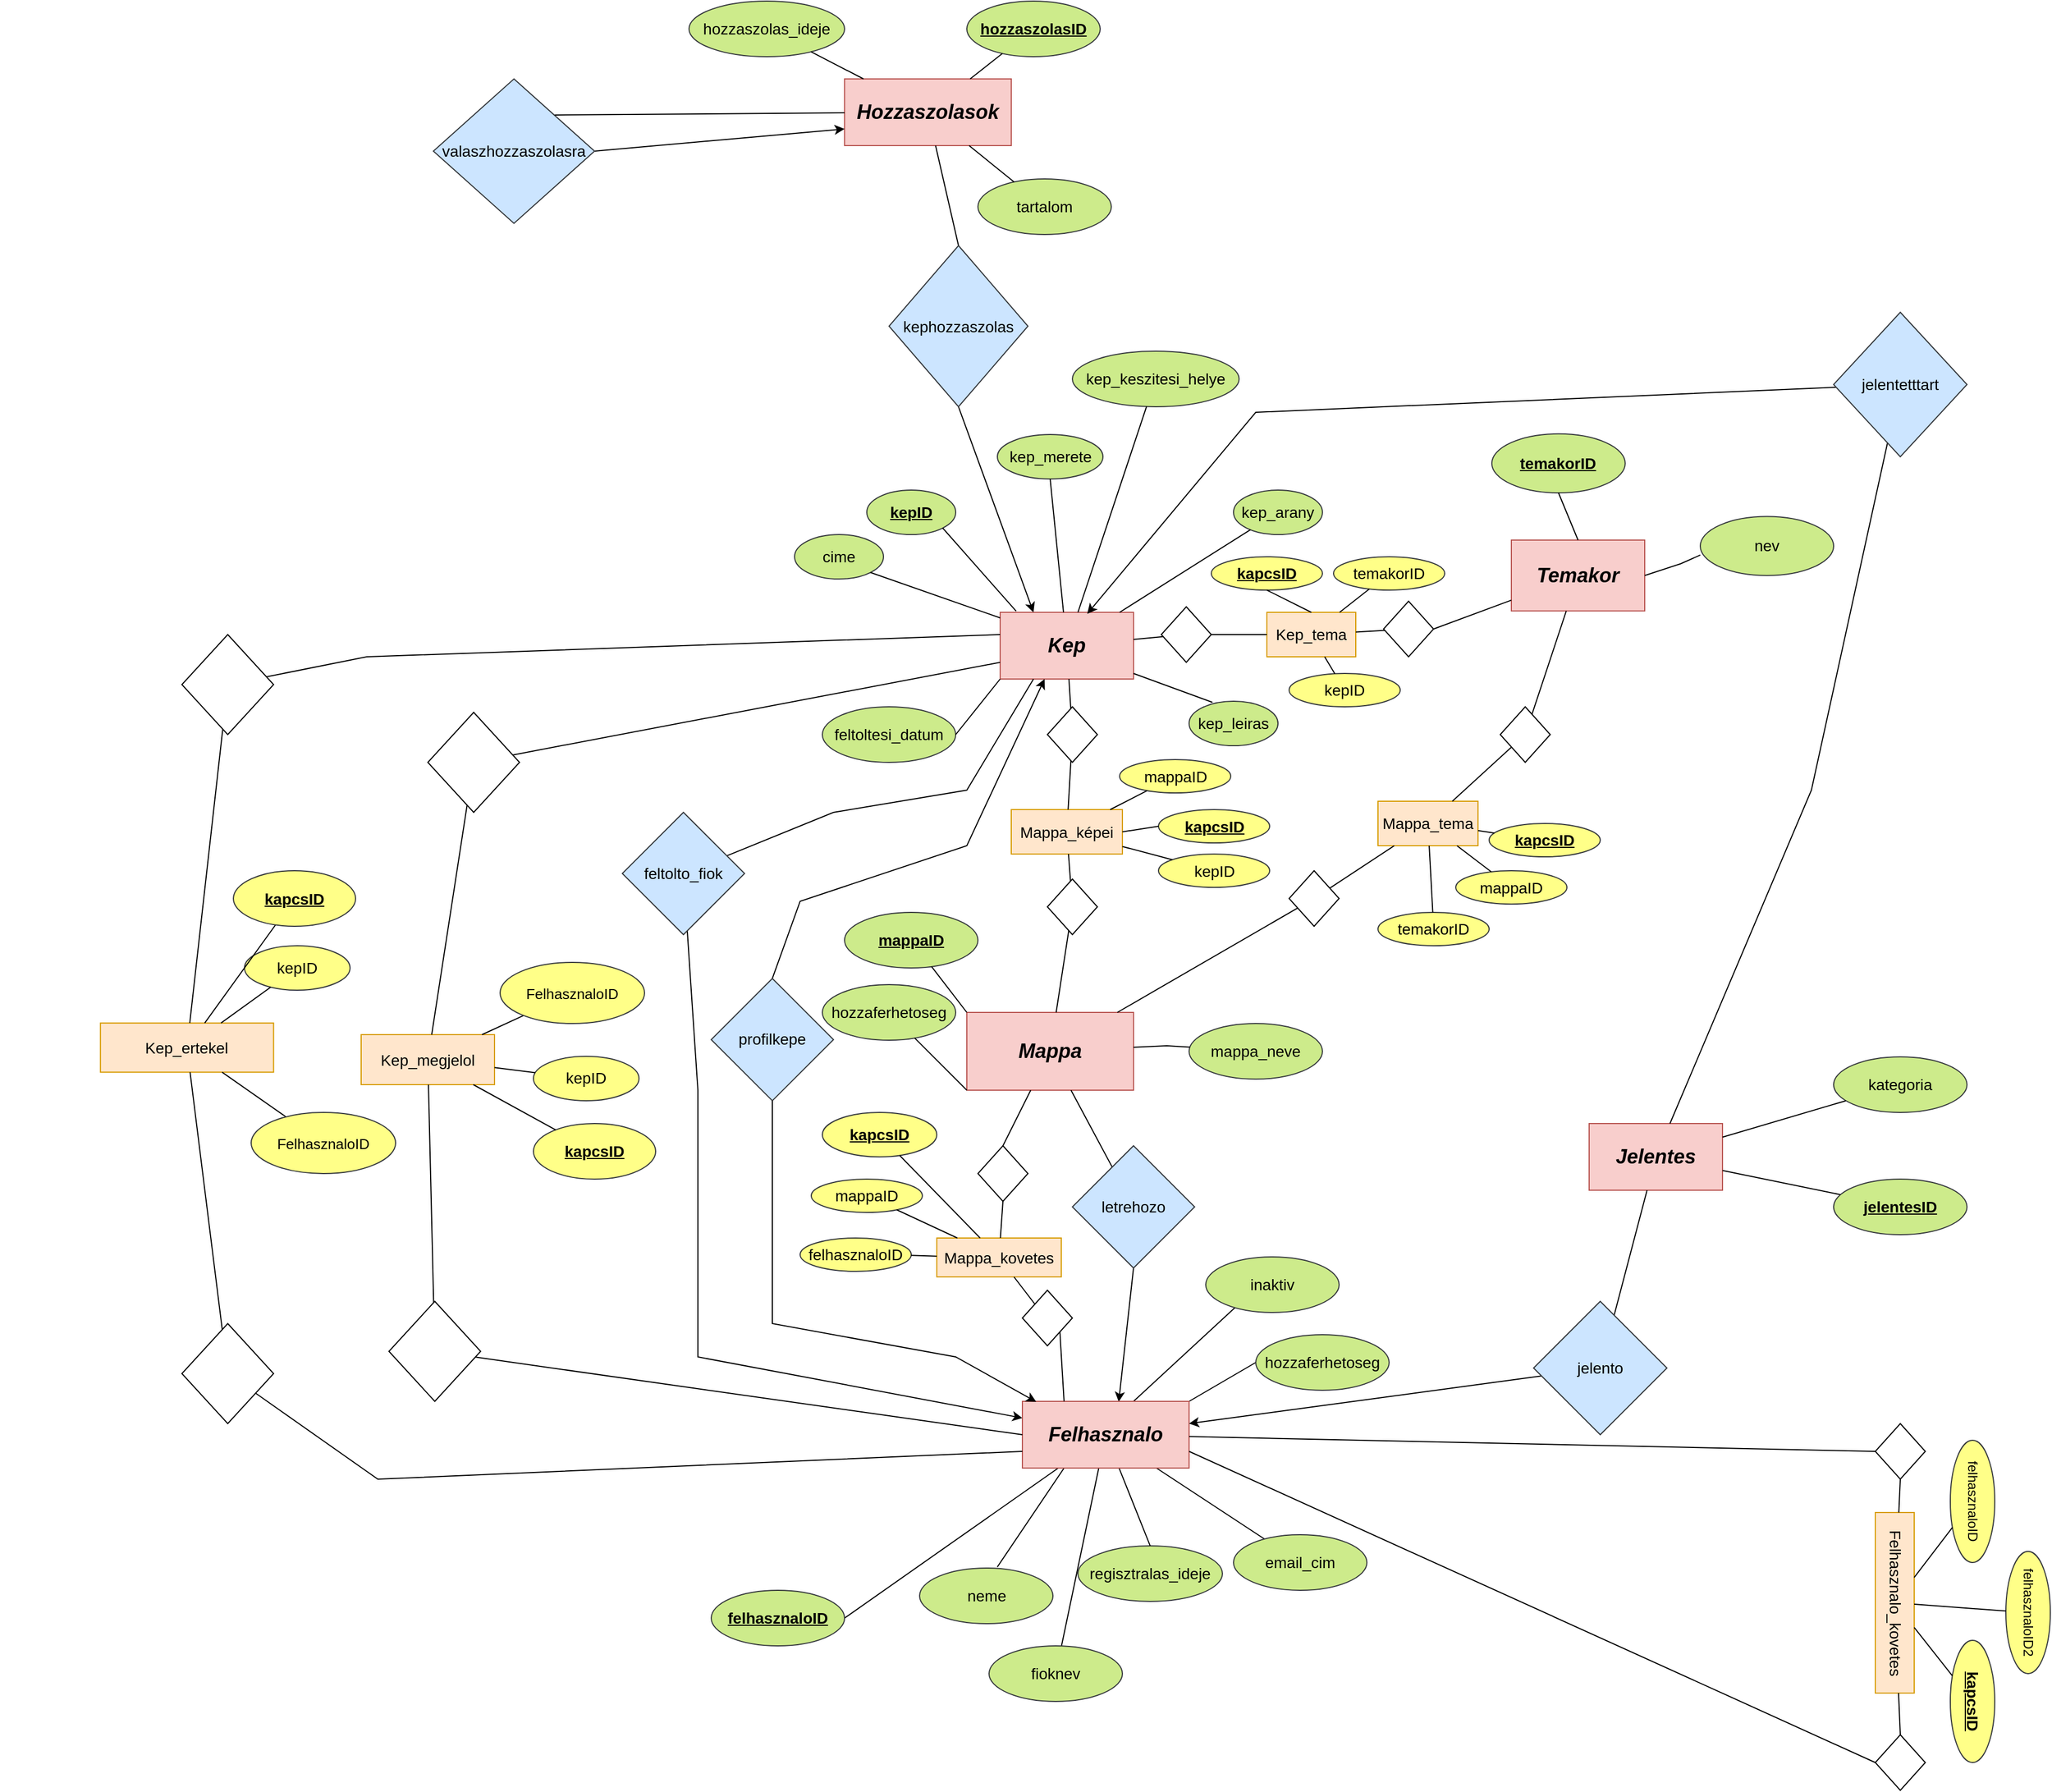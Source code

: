 <mxfile version="21.1.2" type="device">
  <diagram id="R2lEEEUBdFMjLlhIrx00" name="Page-1">
    <mxGraphModel dx="2380" dy="2363" grid="1" gridSize="10" guides="1" tooltips="1" connect="1" arrows="1" fold="1" page="1" pageScale="1" pageWidth="850" pageHeight="1100" math="0" shadow="0" extFonts="Permanent Marker^https://fonts.googleapis.com/css?family=Permanent+Marker">
      <root>
        <mxCell id="0" />
        <mxCell id="1" parent="0" />
        <mxCell id="PwTaJ-KPpK1RNtaBVPOU-1" value="&lt;font size=&quot;1&quot;&gt;&lt;i&gt;&lt;b style=&quot;font-size: 18px;&quot;&gt;Kep&lt;/b&gt;&lt;/i&gt;&lt;/font&gt;" style="rounded=0;whiteSpace=wrap;html=1;fillColor=#f8cecc;strokeColor=#b85450;" parent="1" vertex="1">
          <mxGeometry x="150" y="80" width="120" height="60" as="geometry" />
        </mxCell>
        <mxCell id="PwTaJ-KPpK1RNtaBVPOU-2" value="&lt;font style=&quot;font-size: 14px;&quot;&gt;kep_arany&lt;/font&gt;" style="ellipse;whiteSpace=wrap;html=1;fillColor=#cdeb8b;strokeColor=#36393d;" parent="1" vertex="1">
          <mxGeometry x="360" y="-30" width="80" height="40" as="geometry" />
        </mxCell>
        <mxCell id="PwTaJ-KPpK1RNtaBVPOU-3" value="&lt;font style=&quot;font-size: 14px;&quot;&gt;kep_merete&lt;/font&gt;" style="ellipse;whiteSpace=wrap;html=1;fillColor=#cdeb8b;strokeColor=#36393d;" parent="1" vertex="1">
          <mxGeometry x="147.5" y="-80" width="95" height="40" as="geometry" />
        </mxCell>
        <mxCell id="PwTaJ-KPpK1RNtaBVPOU-4" value="&lt;u&gt;&lt;font style=&quot;font-size: 14px;&quot;&gt;&lt;b&gt;kepID&lt;/b&gt;&lt;/font&gt;&lt;/u&gt;" style="ellipse;whiteSpace=wrap;html=1;fillColor=#cdeb8b;strokeColor=#36393d;" parent="1" vertex="1">
          <mxGeometry x="30" y="-30" width="80" height="40" as="geometry" />
        </mxCell>
        <mxCell id="PwTaJ-KPpK1RNtaBVPOU-5" value="&lt;font style=&quot;font-size: 14px;&quot;&gt;kep_keszitesi_helye&lt;/font&gt;" style="ellipse;whiteSpace=wrap;html=1;fillColor=#cdeb8b;strokeColor=#36393d;" parent="1" vertex="1">
          <mxGeometry x="215" y="-155" width="150" height="50" as="geometry" />
        </mxCell>
        <mxCell id="PwTaJ-KPpK1RNtaBVPOU-6" value="&lt;font style=&quot;font-size: 14px;&quot;&gt;kep_leiras&lt;/font&gt;" style="ellipse;whiteSpace=wrap;html=1;fillColor=#cdeb8b;strokeColor=#36393d;" parent="1" vertex="1">
          <mxGeometry x="320" y="160" width="80" height="40" as="geometry" />
        </mxCell>
        <mxCell id="PwTaJ-KPpK1RNtaBVPOU-8" value="&lt;font style=&quot;font-size: 14px;&quot;&gt;feltoltesi_datum&lt;/font&gt;" style="ellipse;whiteSpace=wrap;html=1;fillColor=#cdeb8b;strokeColor=#36393d;" parent="1" vertex="1">
          <mxGeometry x="-10" y="165" width="120" height="50" as="geometry" />
        </mxCell>
        <mxCell id="PwTaJ-KPpK1RNtaBVPOU-9" value="&lt;font style=&quot;font-size: 14px;&quot;&gt;cime&lt;/font&gt;" style="ellipse;whiteSpace=wrap;html=1;fillColor=#cdeb8b;strokeColor=#36393d;" parent="1" vertex="1">
          <mxGeometry x="-35" y="10" width="80" height="40" as="geometry" />
        </mxCell>
        <mxCell id="PwTaJ-KPpK1RNtaBVPOU-13" value="" style="endArrow=none;html=1;rounded=0;exitX=1;exitY=0.5;exitDx=0;exitDy=0;entryX=0;entryY=1;entryDx=0;entryDy=0;" parent="1" source="PwTaJ-KPpK1RNtaBVPOU-8" edge="1" target="PwTaJ-KPpK1RNtaBVPOU-1">
          <mxGeometry width="50" height="50" relative="1" as="geometry">
            <mxPoint x="100" y="170" as="sourcePoint" />
            <mxPoint x="150" y="120" as="targetPoint" />
          </mxGeometry>
        </mxCell>
        <mxCell id="PwTaJ-KPpK1RNtaBVPOU-14" value="" style="endArrow=none;html=1;rounded=0;exitX=1;exitY=1;exitDx=0;exitDy=0;" parent="1" source="PwTaJ-KPpK1RNtaBVPOU-9" edge="1">
          <mxGeometry width="50" height="50" relative="1" as="geometry">
            <mxPoint x="100" y="135" as="sourcePoint" />
            <mxPoint x="150" y="85" as="targetPoint" />
            <Array as="points" />
          </mxGeometry>
        </mxCell>
        <mxCell id="PwTaJ-KPpK1RNtaBVPOU-15" value="" style="endArrow=none;html=1;rounded=0;entryX=0.5;entryY=1;entryDx=0;entryDy=0;" parent="1" target="PwTaJ-KPpK1RNtaBVPOU-3" edge="1" source="PwTaJ-KPpK1RNtaBVPOU-1">
          <mxGeometry width="50" height="50" relative="1" as="geometry">
            <mxPoint x="170" y="80" as="sourcePoint" />
            <mxPoint x="220" y="30" as="targetPoint" />
            <Array as="points" />
          </mxGeometry>
        </mxCell>
        <mxCell id="PwTaJ-KPpK1RNtaBVPOU-16" value="" style="endArrow=none;html=1;rounded=0;exitX=1;exitY=1;exitDx=0;exitDy=0;entryX=0.12;entryY=-0.017;entryDx=0;entryDy=0;entryPerimeter=0;" parent="1" source="PwTaJ-KPpK1RNtaBVPOU-4" target="PwTaJ-KPpK1RNtaBVPOU-1" edge="1">
          <mxGeometry width="50" height="50" relative="1" as="geometry">
            <mxPoint x="82" y="52" as="sourcePoint" />
            <mxPoint x="140" y="30" as="targetPoint" />
          </mxGeometry>
        </mxCell>
        <mxCell id="PwTaJ-KPpK1RNtaBVPOU-18" value="" style="endArrow=none;html=1;rounded=0;entryX=0.263;entryY=0.025;entryDx=0;entryDy=0;entryPerimeter=0;" parent="1" target="PwTaJ-KPpK1RNtaBVPOU-6" edge="1">
          <mxGeometry width="50" height="50" relative="1" as="geometry">
            <mxPoint x="270" y="135" as="sourcePoint" />
            <mxPoint x="320" y="85" as="targetPoint" />
          </mxGeometry>
        </mxCell>
        <mxCell id="PwTaJ-KPpK1RNtaBVPOU-20" value="&lt;font style=&quot;font-size: 18px;&quot;&gt;&lt;b&gt;&lt;i&gt;Mappa&lt;/i&gt;&lt;/b&gt;&lt;/font&gt;" style="rounded=0;whiteSpace=wrap;html=1;fillColor=#f8cecc;strokeColor=#b85450;" parent="1" vertex="1">
          <mxGeometry x="120" y="440" width="150" height="70" as="geometry" />
        </mxCell>
        <mxCell id="PwTaJ-KPpK1RNtaBVPOU-21" value="&lt;font style=&quot;font-size: 14px;&quot;&gt;mappa_neve&lt;/font&gt;" style="ellipse;whiteSpace=wrap;html=1;fillColor=#cdeb8b;strokeColor=#36393d;" parent="1" vertex="1">
          <mxGeometry x="320" y="450" width="120" height="50" as="geometry" />
        </mxCell>
        <mxCell id="PwTaJ-KPpK1RNtaBVPOU-22" value="&lt;font style=&quot;font-size: 14px;&quot;&gt;hozzaferhetoseg&lt;/font&gt;" style="ellipse;whiteSpace=wrap;html=1;fillColor=#cdeb8b;strokeColor=#36393d;" parent="1" vertex="1">
          <mxGeometry x="-10" y="415" width="120" height="50" as="geometry" />
        </mxCell>
        <mxCell id="PwTaJ-KPpK1RNtaBVPOU-23" value="&lt;font style=&quot;font-size: 14px;&quot;&gt;&lt;b&gt;&lt;u&gt;mappaID&lt;/u&gt;&lt;/b&gt;&lt;/font&gt;" style="ellipse;whiteSpace=wrap;html=1;fillColor=#cdeb8b;strokeColor=#36393d;" parent="1" vertex="1">
          <mxGeometry x="10" y="350" width="120" height="50" as="geometry" />
        </mxCell>
        <mxCell id="PwTaJ-KPpK1RNtaBVPOU-26" value="" style="endArrow=none;html=1;rounded=0;exitX=0;exitY=0;exitDx=0;exitDy=0;" parent="1" source="PwTaJ-KPpK1RNtaBVPOU-20" target="PwTaJ-KPpK1RNtaBVPOU-23" edge="1">
          <mxGeometry width="50" height="50" relative="1" as="geometry">
            <mxPoint x="70" y="440" as="sourcePoint" />
            <mxPoint x="110" y="390" as="targetPoint" />
          </mxGeometry>
        </mxCell>
        <mxCell id="PwTaJ-KPpK1RNtaBVPOU-27" value="" style="endArrow=none;html=1;rounded=0;" parent="1" source="PwTaJ-KPpK1RNtaBVPOU-20" target="PwTaJ-KPpK1RNtaBVPOU-21" edge="1">
          <mxGeometry width="50" height="50" relative="1" as="geometry">
            <mxPoint x="260" y="440" as="sourcePoint" />
            <mxPoint x="310" y="390" as="targetPoint" />
            <Array as="points">
              <mxPoint x="300" y="470" />
            </Array>
          </mxGeometry>
        </mxCell>
        <mxCell id="PwTaJ-KPpK1RNtaBVPOU-28" value="" style="endArrow=none;html=1;rounded=0;entryX=0;entryY=1;entryDx=0;entryDy=0;" parent="1" target="PwTaJ-KPpK1RNtaBVPOU-20" edge="1" source="PwTaJ-KPpK1RNtaBVPOU-22">
          <mxGeometry width="50" height="50" relative="1" as="geometry">
            <mxPoint x="80" y="580" as="sourcePoint" />
            <mxPoint x="130" y="530" as="targetPoint" />
          </mxGeometry>
        </mxCell>
        <mxCell id="PwTaJ-KPpK1RNtaBVPOU-29" value="" style="endArrow=none;html=1;rounded=0;" parent="1" target="PwTaJ-KPpK1RNtaBVPOU-1" edge="1" source="PwTaJ-KPpK1RNtaBVPOU-5">
          <mxGeometry width="50" height="50" relative="1" as="geometry">
            <mxPoint x="100" y="205" as="sourcePoint" />
            <mxPoint x="150" y="155" as="targetPoint" />
          </mxGeometry>
        </mxCell>
        <mxCell id="PwTaJ-KPpK1RNtaBVPOU-37" value="Felhasznalo" style="rounded=0;whiteSpace=wrap;html=1;" parent="1" vertex="1">
          <mxGeometry x="170" y="790" width="150" height="60" as="geometry" />
        </mxCell>
        <mxCell id="PwTaJ-KPpK1RNtaBVPOU-39" value="&lt;font style=&quot;font-size: 14px;&quot;&gt;regisztralas_ideje&lt;/font&gt;" style="ellipse;whiteSpace=wrap;html=1;fillColor=#cdeb8b;strokeColor=#36393d;" parent="1" vertex="1">
          <mxGeometry x="220" y="920" width="130" height="50" as="geometry" />
        </mxCell>
        <mxCell id="PwTaJ-KPpK1RNtaBVPOU-45" value="" style="endArrow=none;html=1;rounded=0;entryX=0;entryY=0.5;entryDx=0;entryDy=0;" parent="1" target="PwTaJ-KPpK1RNtaBVPOU-42" edge="1">
          <mxGeometry width="50" height="50" relative="1" as="geometry">
            <mxPoint x="320" y="790" as="sourcePoint" />
            <mxPoint x="370" y="740" as="targetPoint" />
          </mxGeometry>
        </mxCell>
        <mxCell id="PwTaJ-KPpK1RNtaBVPOU-46" value="" style="endArrow=none;html=1;rounded=0;entryX=0.225;entryY=0.9;entryDx=0;entryDy=0;entryPerimeter=0;" parent="1" target="PwTaJ-KPpK1RNtaBVPOU-43" edge="1">
          <mxGeometry width="50" height="50" relative="1" as="geometry">
            <mxPoint x="270" y="790" as="sourcePoint" />
            <mxPoint x="320" y="740" as="targetPoint" />
          </mxGeometry>
        </mxCell>
        <mxCell id="PwTaJ-KPpK1RNtaBVPOU-47" value="" style="endArrow=none;html=1;rounded=0;exitX=1;exitY=0.5;exitDx=0;exitDy=0;" parent="1" source="PwTaJ-KPpK1RNtaBVPOU-44" target="PwTaJ-KPpK1RNtaBVPOU-139" edge="1">
          <mxGeometry width="50" height="50" relative="1" as="geometry">
            <mxPoint x="400" y="760" as="sourcePoint" />
            <mxPoint x="450" y="710" as="targetPoint" />
            <Array as="points" />
          </mxGeometry>
        </mxCell>
        <mxCell id="PwTaJ-KPpK1RNtaBVPOU-48" value="" style="endArrow=none;html=1;rounded=0;" parent="1" source="PwTaJ-KPpK1RNtaBVPOU-41" target="PwTaJ-KPpK1RNtaBVPOU-139" edge="1">
          <mxGeometry width="50" height="50" relative="1" as="geometry">
            <mxPoint x="130" y="910" as="sourcePoint" />
            <mxPoint x="170" y="820" as="targetPoint" />
          </mxGeometry>
        </mxCell>
        <mxCell id="PwTaJ-KPpK1RNtaBVPOU-49" value="" style="endArrow=none;html=1;rounded=0;entryX=0.25;entryY=1;entryDx=0;entryDy=0;exitX=0.583;exitY=-0.02;exitDx=0;exitDy=0;exitPerimeter=0;" parent="1" source="PwTaJ-KPpK1RNtaBVPOU-40" target="PwTaJ-KPpK1RNtaBVPOU-37" edge="1">
          <mxGeometry width="50" height="50" relative="1" as="geometry">
            <mxPoint x="160" y="910" as="sourcePoint" />
            <mxPoint x="210" y="860" as="targetPoint" />
          </mxGeometry>
        </mxCell>
        <mxCell id="PwTaJ-KPpK1RNtaBVPOU-50" value="" style="endArrow=none;html=1;rounded=0;entryX=0.5;entryY=0;entryDx=0;entryDy=0;" parent="1" source="PwTaJ-KPpK1RNtaBVPOU-37" target="PwTaJ-KPpK1RNtaBVPOU-39" edge="1">
          <mxGeometry width="50" height="50" relative="1" as="geometry">
            <mxPoint x="400" y="760" as="sourcePoint" />
            <mxPoint x="450" y="710" as="targetPoint" />
          </mxGeometry>
        </mxCell>
        <mxCell id="PwTaJ-KPpK1RNtaBVPOU-51" value="" style="endArrow=none;html=1;rounded=0;" parent="1" source="PwTaJ-KPpK1RNtaBVPOU-37" target="PwTaJ-KPpK1RNtaBVPOU-38" edge="1">
          <mxGeometry width="50" height="50" relative="1" as="geometry">
            <mxPoint x="400" y="760" as="sourcePoint" />
            <mxPoint x="450" y="710" as="targetPoint" />
          </mxGeometry>
        </mxCell>
        <mxCell id="PwTaJ-KPpK1RNtaBVPOU-53" value="" style="group;" parent="1" vertex="1" connectable="0">
          <mxGeometry x="610" y="-70" width="290" height="170" as="geometry" />
        </mxCell>
        <mxCell id="PwTaJ-KPpK1RNtaBVPOU-30" value="&lt;b&gt;&lt;i&gt;&lt;font style=&quot;font-size: 18px;&quot;&gt;Temakor&lt;/font&gt;&lt;/i&gt;&lt;/b&gt;" style="rounded=0;whiteSpace=wrap;html=1;fillColor=#f8cecc;strokeColor=#b85450;" parent="PwTaJ-KPpK1RNtaBVPOU-53" vertex="1">
          <mxGeometry y="85" width="120" height="63.75" as="geometry" />
        </mxCell>
        <mxCell id="PwTaJ-KPpK1RNtaBVPOU-32" value="&lt;u&gt;&lt;font style=&quot;font-size: 14px;&quot;&gt;&lt;b&gt;temakorID&lt;/b&gt;&lt;/font&gt;&lt;/u&gt;" style="ellipse;whiteSpace=wrap;html=1;fillColor=#cdeb8b;strokeColor=#36393d;" parent="PwTaJ-KPpK1RNtaBVPOU-53" vertex="1">
          <mxGeometry x="-17.57" y="-10.625" width="120" height="53.125" as="geometry" />
        </mxCell>
        <mxCell id="PwTaJ-KPpK1RNtaBVPOU-33" value="&lt;font style=&quot;font-size: 14px;&quot;&gt;nev&lt;/font&gt;" style="ellipse;whiteSpace=wrap;html=1;fillColor=#cdeb8b;strokeColor=#36393d;" parent="PwTaJ-KPpK1RNtaBVPOU-53" vertex="1">
          <mxGeometry x="170" y="63.75" width="120" height="53.125" as="geometry" />
        </mxCell>
        <mxCell id="PwTaJ-KPpK1RNtaBVPOU-34" value="" style="endArrow=none;html=1;rounded=0;exitX=1;exitY=0.5;exitDx=0;exitDy=0;" parent="PwTaJ-KPpK1RNtaBVPOU-53" source="PwTaJ-KPpK1RNtaBVPOU-30" edge="1">
          <mxGeometry width="50" height="50" relative="1" as="geometry">
            <mxPoint x="132.43" y="520.625" as="sourcePoint" />
            <mxPoint x="170.004" y="98.47" as="targetPoint" />
            <Array as="points">
              <mxPoint x="152.43" y="106.25" />
            </Array>
          </mxGeometry>
        </mxCell>
        <mxCell id="PwTaJ-KPpK1RNtaBVPOU-35" value="" style="endArrow=none;html=1;rounded=0;entryX=0.5;entryY=1;entryDx=0;entryDy=0;exitX=0.5;exitY=0;exitDx=0;exitDy=0;" parent="PwTaJ-KPpK1RNtaBVPOU-53" source="PwTaJ-KPpK1RNtaBVPOU-30" target="PwTaJ-KPpK1RNtaBVPOU-32" edge="1">
          <mxGeometry width="50" height="50" relative="1" as="geometry">
            <mxPoint x="2.43" y="488.75" as="sourcePoint" />
            <mxPoint x="52.43" y="435.625" as="targetPoint" />
            <Array as="points" />
          </mxGeometry>
        </mxCell>
        <mxCell id="PwTaJ-KPpK1RNtaBVPOU-83" value="&lt;font style=&quot;font-size: 14px;&quot;&gt;Kep_megjelol&lt;/font&gt;" style="rounded=0;whiteSpace=wrap;html=1;fillColor=#ffe6cc;strokeColor=#d79b00;" parent="1" vertex="1">
          <mxGeometry x="-425" y="460" width="120" height="45" as="geometry" />
        </mxCell>
        <mxCell id="PwTaJ-KPpK1RNtaBVPOU-86" value="" style="endArrow=none;html=1;rounded=0;" parent="1" source="PwTaJ-KPpK1RNtaBVPOU-83" target="OxzZtWqjQJ-4_4TdCd0K-111" edge="1">
          <mxGeometry width="50" height="50" relative="1" as="geometry">
            <mxPoint x="-260" y="480" as="sourcePoint" />
            <mxPoint x="-337.707" y="180.0" as="targetPoint" />
          </mxGeometry>
        </mxCell>
        <mxCell id="PwTaJ-KPpK1RNtaBVPOU-87" value="" style="endArrow=none;html=1;rounded=0;" parent="1" source="OxzZtWqjQJ-4_4TdCd0K-108" target="PwTaJ-KPpK1RNtaBVPOU-83" edge="1">
          <mxGeometry width="50" height="50" relative="1" as="geometry">
            <mxPoint x="-360" y="740" as="sourcePoint" />
            <mxPoint x="-210" y="430" as="targetPoint" />
          </mxGeometry>
        </mxCell>
        <mxCell id="PwTaJ-KPpK1RNtaBVPOU-92" value="" style="endArrow=none;html=1;rounded=0;" parent="1" source="PwTaJ-KPpK1RNtaBVPOU-83" target="PwTaJ-KPpK1RNtaBVPOU-95" edge="1">
          <mxGeometry width="50" height="50" relative="1" as="geometry">
            <mxPoint x="-260" y="490" as="sourcePoint" />
            <mxPoint x="-280" y="440" as="targetPoint" />
          </mxGeometry>
        </mxCell>
        <mxCell id="PwTaJ-KPpK1RNtaBVPOU-95" value="&lt;font style=&quot;font-size: 13px;&quot;&gt;FelhasznaloID&lt;/font&gt;" style="ellipse;whiteSpace=wrap;html=1;fillColor=#ffff88;strokeColor=#36393d;" parent="1" vertex="1">
          <mxGeometry x="-300" y="395" width="130" height="55" as="geometry" />
        </mxCell>
        <mxCell id="PwTaJ-KPpK1RNtaBVPOU-104" value="" style="endArrow=classic;html=1;rounded=0;entryX=0;entryY=0.25;entryDx=0;entryDy=0;" parent="1" source="OxzZtWqjQJ-4_4TdCd0K-87" target="PwTaJ-KPpK1RNtaBVPOU-139" edge="1">
          <mxGeometry width="50" height="50" relative="1" as="geometry">
            <mxPoint x="-142.5" y="377.5" as="sourcePoint" />
            <mxPoint x="180" y="810" as="targetPoint" />
            <Array as="points">
              <mxPoint x="-122" y="510" />
              <mxPoint x="-122" y="750" />
            </Array>
          </mxGeometry>
        </mxCell>
        <mxCell id="PwTaJ-KPpK1RNtaBVPOU-105" value="" style="endArrow=none;html=1;rounded=0;entryX=0.25;entryY=1;entryDx=0;entryDy=0;" parent="1" source="OxzZtWqjQJ-4_4TdCd0K-87" target="PwTaJ-KPpK1RNtaBVPOU-1" edge="1">
          <mxGeometry width="50" height="50" relative="1" as="geometry">
            <mxPoint x="-120.051" y="293.011" as="sourcePoint" />
            <mxPoint x="150" y="240" as="targetPoint" />
            <Array as="points">
              <mxPoint y="260" />
              <mxPoint x="120" y="240" />
            </Array>
          </mxGeometry>
        </mxCell>
        <mxCell id="PwTaJ-KPpK1RNtaBVPOU-111" value="&lt;font style=&quot;font-size: 14px;&quot;&gt;Mappa_képei&lt;/font&gt;" style="rounded=0;whiteSpace=wrap;html=1;fillColor=#ffe6cc;strokeColor=#d79b00;" parent="1" vertex="1">
          <mxGeometry x="160" y="257.5" width="100" height="40" as="geometry" />
        </mxCell>
        <mxCell id="PwTaJ-KPpK1RNtaBVPOU-112" value="&lt;font size=&quot;1&quot;&gt;&lt;b&gt;&lt;u style=&quot;font-size: 14px;&quot;&gt;kapcsID&lt;/u&gt;&lt;/b&gt;&lt;/font&gt;" style="ellipse;whiteSpace=wrap;html=1;fillColor=#ffff88;strokeColor=#36393d;" parent="1" vertex="1">
          <mxGeometry x="292.5" y="257.5" width="100" height="30" as="geometry" />
        </mxCell>
        <mxCell id="PwTaJ-KPpK1RNtaBVPOU-113" value="" style="endArrow=none;html=1;rounded=0;entryX=0;entryY=0.5;entryDx=0;entryDy=0;exitX=1;exitY=0.5;exitDx=0;exitDy=0;" parent="1" source="PwTaJ-KPpK1RNtaBVPOU-111" target="PwTaJ-KPpK1RNtaBVPOU-112" edge="1">
          <mxGeometry width="50" height="50" relative="1" as="geometry">
            <mxPoint x="580" y="400" as="sourcePoint" />
            <mxPoint x="630" y="350" as="targetPoint" />
          </mxGeometry>
        </mxCell>
        <mxCell id="PwTaJ-KPpK1RNtaBVPOU-115" value="" style="endArrow=none;html=1;rounded=0;" parent="1" source="OxzZtWqjQJ-4_4TdCd0K-35" target="PwTaJ-KPpK1RNtaBVPOU-111" edge="1">
          <mxGeometry width="50" height="50" relative="1" as="geometry">
            <mxPoint x="200" y="335" as="sourcePoint" />
            <mxPoint x="355" y="330" as="targetPoint" />
          </mxGeometry>
        </mxCell>
        <mxCell id="PwTaJ-KPpK1RNtaBVPOU-119" value="" style="group" parent="1" vertex="1" connectable="0">
          <mxGeometry x="680" y="440" width="340" height="200" as="geometry" />
        </mxCell>
        <mxCell id="PwTaJ-KPpK1RNtaBVPOU-60" value="&lt;b&gt;&lt;i&gt;&lt;font style=&quot;font-size: 18px;&quot;&gt;Jelentes&lt;/font&gt;&lt;/i&gt;&lt;/b&gt;" style="rounded=0;whiteSpace=wrap;html=1;fillColor=#f8cecc;strokeColor=#b85450;" parent="PwTaJ-KPpK1RNtaBVPOU-119" vertex="1">
          <mxGeometry y="100" width="120" height="60" as="geometry" />
        </mxCell>
        <mxCell id="PwTaJ-KPpK1RNtaBVPOU-61" value="&lt;font style=&quot;font-size: 14px;&quot;&gt;kategoria&lt;/font&gt;" style="ellipse;whiteSpace=wrap;html=1;fillColor=#cdeb8b;strokeColor=#36393d;" parent="PwTaJ-KPpK1RNtaBVPOU-119" vertex="1">
          <mxGeometry x="220" y="40" width="120" height="50" as="geometry" />
        </mxCell>
        <mxCell id="PwTaJ-KPpK1RNtaBVPOU-62" value="&lt;b&gt;&lt;font style=&quot;font-size: 14px;&quot;&gt;&lt;u&gt;jelentesID&lt;/u&gt;&lt;/font&gt;&lt;/b&gt;" style="ellipse;whiteSpace=wrap;html=1;fillColor=#cdeb8b;strokeColor=#36393d;" parent="PwTaJ-KPpK1RNtaBVPOU-119" vertex="1">
          <mxGeometry x="220" y="150" width="120" height="50" as="geometry" />
        </mxCell>
        <mxCell id="PwTaJ-KPpK1RNtaBVPOU-65" value="" style="endArrow=none;html=1;rounded=0;" parent="PwTaJ-KPpK1RNtaBVPOU-119" source="PwTaJ-KPpK1RNtaBVPOU-60" target="PwTaJ-KPpK1RNtaBVPOU-61" edge="1">
          <mxGeometry width="50" height="50" relative="1" as="geometry">
            <mxPoint x="160" y="100" as="sourcePoint" />
            <mxPoint x="194" y="49" as="targetPoint" />
          </mxGeometry>
        </mxCell>
        <mxCell id="PwTaJ-KPpK1RNtaBVPOU-66" value="" style="endArrow=none;html=1;rounded=0;" parent="PwTaJ-KPpK1RNtaBVPOU-119" source="PwTaJ-KPpK1RNtaBVPOU-60" target="PwTaJ-KPpK1RNtaBVPOU-62" edge="1">
          <mxGeometry width="50" height="50" relative="1" as="geometry">
            <mxPoint x="160" y="190" as="sourcePoint" />
            <mxPoint x="194" y="139" as="targetPoint" />
          </mxGeometry>
        </mxCell>
        <mxCell id="PwTaJ-KPpK1RNtaBVPOU-120" value="" style="group;" parent="1" vertex="1" connectable="0">
          <mxGeometry x="310" y="20" width="265" height="130" as="geometry" />
        </mxCell>
        <mxCell id="PwTaJ-KPpK1RNtaBVPOU-74" value="&lt;font style=&quot;font-size: 14px;&quot;&gt;Kep_tema&lt;/font&gt;" style="rounded=0;whiteSpace=wrap;html=1;fillColor=#ffe6cc;strokeColor=#d79b00;" parent="PwTaJ-KPpK1RNtaBVPOU-120" vertex="1">
          <mxGeometry x="80" y="60" width="80" height="40" as="geometry" />
        </mxCell>
        <mxCell id="PwTaJ-KPpK1RNtaBVPOU-98" value="&lt;font size=&quot;1&quot;&gt;&lt;u&gt;&lt;b style=&quot;font-size: 14px;&quot;&gt;kapcsID&lt;/b&gt;&lt;/u&gt;&lt;/font&gt;" style="ellipse;whiteSpace=wrap;html=1;fillColor=#ffff88;strokeColor=#36393d;" parent="PwTaJ-KPpK1RNtaBVPOU-120" vertex="1">
          <mxGeometry x="30" y="10" width="100" height="30" as="geometry" />
        </mxCell>
        <mxCell id="PwTaJ-KPpK1RNtaBVPOU-79" value="" style="endArrow=none;html=1;rounded=0;" parent="PwTaJ-KPpK1RNtaBVPOU-120" source="OxzZtWqjQJ-4_4TdCd0K-21" target="PwTaJ-KPpK1RNtaBVPOU-74" edge="1">
          <mxGeometry width="50" height="50" relative="1" as="geometry">
            <mxPoint x="30" y="80" as="sourcePoint" />
            <mxPoint x="391" y="140" as="targetPoint" />
          </mxGeometry>
        </mxCell>
        <mxCell id="PwTaJ-KPpK1RNtaBVPOU-118" value="" style="endArrow=none;html=1;rounded=0;entryX=0.5;entryY=0;entryDx=0;entryDy=0;exitX=0.5;exitY=1;exitDx=0;exitDy=0;" parent="PwTaJ-KPpK1RNtaBVPOU-120" source="PwTaJ-KPpK1RNtaBVPOU-98" target="PwTaJ-KPpK1RNtaBVPOU-74" edge="1">
          <mxGeometry width="50" height="50" relative="1" as="geometry">
            <mxPoint x="410" y="80" as="sourcePoint" />
            <mxPoint x="410" y="80" as="targetPoint" />
            <Array as="points" />
          </mxGeometry>
        </mxCell>
        <mxCell id="OxzZtWqjQJ-4_4TdCd0K-15" value="&lt;font style=&quot;font-size: 14px;&quot;&gt;temakorID&lt;/font&gt;" style="ellipse;whiteSpace=wrap;html=1;fillColor=#ffff88;strokeColor=#36393d;" vertex="1" parent="PwTaJ-KPpK1RNtaBVPOU-120">
          <mxGeometry x="140" y="10" width="100" height="30" as="geometry" />
        </mxCell>
        <mxCell id="OxzZtWqjQJ-4_4TdCd0K-16" value="" style="endArrow=none;html=1;rounded=0;" edge="1" parent="PwTaJ-KPpK1RNtaBVPOU-120" source="OxzZtWqjQJ-4_4TdCd0K-15" target="PwTaJ-KPpK1RNtaBVPOU-74">
          <mxGeometry width="50" height="50" relative="1" as="geometry">
            <mxPoint x="125" y="40" as="sourcePoint" />
            <mxPoint x="125" y="70" as="targetPoint" />
            <Array as="points" />
          </mxGeometry>
        </mxCell>
        <mxCell id="OxzZtWqjQJ-4_4TdCd0K-18" value="" style="rhombus;whiteSpace=wrap;html=1;" vertex="1" parent="PwTaJ-KPpK1RNtaBVPOU-120">
          <mxGeometry x="185" y="50" width="45" height="50" as="geometry" />
        </mxCell>
        <mxCell id="PwTaJ-KPpK1RNtaBVPOU-80" value="" style="endArrow=none;html=1;rounded=0;" parent="PwTaJ-KPpK1RNtaBVPOU-120" source="PwTaJ-KPpK1RNtaBVPOU-74" target="OxzZtWqjQJ-4_4TdCd0K-18" edge="1">
          <mxGeometry width="50" height="50" relative="1" as="geometry">
            <mxPoint x="430" y="110" as="sourcePoint" />
            <mxPoint x="185" y="80" as="targetPoint" />
          </mxGeometry>
        </mxCell>
        <mxCell id="OxzZtWqjQJ-4_4TdCd0K-21" value="" style="rhombus;whiteSpace=wrap;html=1;" vertex="1" parent="PwTaJ-KPpK1RNtaBVPOU-120">
          <mxGeometry x="-15" y="55" width="45" height="50" as="geometry" />
        </mxCell>
        <mxCell id="PwTaJ-KPpK1RNtaBVPOU-121" value="" style="group" parent="1" vertex="1" connectable="0">
          <mxGeometry x="470" y="212.5" width="235" height="100" as="geometry" />
        </mxCell>
        <mxCell id="PwTaJ-KPpK1RNtaBVPOU-122" value="&lt;font style=&quot;font-size: 14px;&quot;&gt;Mappa_tema&lt;/font&gt;" style="rounded=0;whiteSpace=wrap;html=1;fillColor=#ffe6cc;strokeColor=#d79b00;" parent="PwTaJ-KPpK1RNtaBVPOU-121" vertex="1">
          <mxGeometry x="20" y="37.5" width="90" height="40" as="geometry" />
        </mxCell>
        <mxCell id="PwTaJ-KPpK1RNtaBVPOU-125" value="&lt;font size=&quot;1&quot;&gt;&lt;b&gt;&lt;u style=&quot;font-size: 14px;&quot;&gt;kapcsID&lt;/u&gt;&lt;/b&gt;&lt;/font&gt;" style="ellipse;whiteSpace=wrap;html=1;fillColor=#ffff88;strokeColor=#36393d;" parent="PwTaJ-KPpK1RNtaBVPOU-121" vertex="1">
          <mxGeometry x="120" y="57.5" width="100" height="30" as="geometry" />
        </mxCell>
        <mxCell id="PwTaJ-KPpK1RNtaBVPOU-128" value="" style="endArrow=none;html=1;rounded=0;" parent="PwTaJ-KPpK1RNtaBVPOU-121" source="PwTaJ-KPpK1RNtaBVPOU-125" target="PwTaJ-KPpK1RNtaBVPOU-122" edge="1">
          <mxGeometry width="50" height="50" relative="1" as="geometry">
            <mxPoint x="380" y="107.5" as="sourcePoint" />
            <mxPoint x="380" y="107.5" as="targetPoint" />
            <Array as="points" />
          </mxGeometry>
        </mxCell>
        <mxCell id="PwTaJ-KPpK1RNtaBVPOU-131" value="" style="group;rotation=0;" parent="1" vertex="1" connectable="0">
          <mxGeometry x="35" y="580" width="215" height="110" as="geometry" />
        </mxCell>
        <mxCell id="PwTaJ-KPpK1RNtaBVPOU-132" value="&lt;font style=&quot;font-size: 14px;&quot;&gt;Mappa_kovetes&lt;/font&gt;" style="rounded=0;whiteSpace=wrap;html=1;rotation=0;fillColor=#ffe6cc;strokeColor=#d79b00;" parent="PwTaJ-KPpK1RNtaBVPOU-131" vertex="1">
          <mxGeometry x="58" y="63" width="112" height="35" as="geometry" />
        </mxCell>
        <mxCell id="PwTaJ-KPpK1RNtaBVPOU-136" value="" style="endArrow=none;html=1;rounded=0;exitX=0.5;exitY=1;exitDx=0;exitDy=0;" parent="PwTaJ-KPpK1RNtaBVPOU-131" source="OxzZtWqjQJ-4_4TdCd0K-54" target="PwTaJ-KPpK1RNtaBVPOU-132" edge="1">
          <mxGeometry width="50" height="50" relative="1" as="geometry">
            <mxPoint x="155" y="30" as="sourcePoint" />
            <mxPoint x="391" y="140" as="targetPoint" />
          </mxGeometry>
        </mxCell>
        <mxCell id="OxzZtWqjQJ-4_4TdCd0K-54" value="" style="rhombus;whiteSpace=wrap;html=1;" vertex="1" parent="PwTaJ-KPpK1RNtaBVPOU-131">
          <mxGeometry x="95" y="-20" width="45" height="50" as="geometry" />
        </mxCell>
        <mxCell id="OxzZtWqjQJ-4_4TdCd0K-60" value="&lt;font style=&quot;font-size: 14px;&quot;&gt;mappaID&lt;/font&gt; " style="ellipse;whiteSpace=wrap;html=1;rotation=0;fillColor=#ffff88;strokeColor=#36393d;" vertex="1" parent="PwTaJ-KPpK1RNtaBVPOU-131">
          <mxGeometry x="-55" y="10" width="100" height="30" as="geometry" />
        </mxCell>
        <mxCell id="OxzZtWqjQJ-4_4TdCd0K-61" value="" style="endArrow=none;html=1;rounded=0;" edge="1" parent="PwTaJ-KPpK1RNtaBVPOU-131" source="OxzZtWqjQJ-4_4TdCd0K-60" target="PwTaJ-KPpK1RNtaBVPOU-132">
          <mxGeometry width="50" height="50" relative="1" as="geometry">
            <mxPoint x="28" y="10" as="sourcePoint" />
            <mxPoint x="375" y="-10" as="targetPoint" />
            <Array as="points" />
          </mxGeometry>
        </mxCell>
        <mxCell id="OxzZtWqjQJ-4_4TdCd0K-62" value="&lt;font style=&quot;font-size: 14px;&quot;&gt;felhasznaloID&lt;/font&gt;" style="ellipse;whiteSpace=wrap;html=1;rotation=0;fillColor=#ffff88;strokeColor=#36393d;" vertex="1" parent="PwTaJ-KPpK1RNtaBVPOU-131">
          <mxGeometry x="-65" y="63" width="100" height="30" as="geometry" />
        </mxCell>
        <mxCell id="OxzZtWqjQJ-4_4TdCd0K-63" value="" style="endArrow=none;html=1;rounded=0;" edge="1" parent="PwTaJ-KPpK1RNtaBVPOU-131" source="OxzZtWqjQJ-4_4TdCd0K-62" target="PwTaJ-KPpK1RNtaBVPOU-132">
          <mxGeometry width="50" height="50" relative="1" as="geometry">
            <mxPoint x="-414.5" y="90" as="sourcePoint" />
            <mxPoint x="-67.5" y="70" as="targetPoint" />
            <Array as="points" />
          </mxGeometry>
        </mxCell>
        <mxCell id="PwTaJ-KPpK1RNtaBVPOU-147" value="" style="endArrow=classic;html=1;rounded=0;exitX=0.5;exitY=1;exitDx=0;exitDy=0;entryX=0.578;entryY=0.007;entryDx=0;entryDy=0;entryPerimeter=0;" parent="1" source="OxzZtWqjQJ-4_4TdCd0K-64" target="PwTaJ-KPpK1RNtaBVPOU-139" edge="1">
          <mxGeometry width="50" height="50" relative="1" as="geometry">
            <mxPoint x="305.122" y="645" as="sourcePoint" />
            <mxPoint x="250" y="510" as="targetPoint" />
          </mxGeometry>
        </mxCell>
        <mxCell id="PwTaJ-KPpK1RNtaBVPOU-158" value="" style="group;rotation=90;" parent="1" vertex="1" connectable="0">
          <mxGeometry x="880" y="940" width="215" height="95" as="geometry" />
        </mxCell>
        <mxCell id="PwTaJ-KPpK1RNtaBVPOU-159" value="&lt;font style=&quot;font-size: 14px;&quot;&gt;Felhasznalo_kovetes&lt;/font&gt;" style="rounded=0;whiteSpace=wrap;html=1;rotation=90;fillColor=#ffe6cc;strokeColor=#d79b00;" parent="PwTaJ-KPpK1RNtaBVPOU-158" vertex="1">
          <mxGeometry x="-6.25" y="13.75" width="162.5" height="35" as="geometry" />
        </mxCell>
        <mxCell id="PwTaJ-KPpK1RNtaBVPOU-162" value="&lt;font size=&quot;1&quot;&gt;&lt;b&gt;&lt;u&gt;&lt;font style=&quot;font-size: 14px;&quot;&gt;kapcsID&lt;/font&gt;&lt;/u&gt;&lt;/b&gt;&lt;/font&gt;" style="ellipse;whiteSpace=wrap;html=1;rotation=90;fillColor=#ffff88;strokeColor=#36393d;" parent="PwTaJ-KPpK1RNtaBVPOU-158" vertex="1">
          <mxGeometry x="90" y="100" width="110" height="40" as="geometry" />
        </mxCell>
        <mxCell id="PwTaJ-KPpK1RNtaBVPOU-165" value="" style="endArrow=none;html=1;rounded=0;" parent="PwTaJ-KPpK1RNtaBVPOU-158" source="PwTaJ-KPpK1RNtaBVPOU-162" target="PwTaJ-KPpK1RNtaBVPOU-159" edge="1">
          <mxGeometry width="50" height="50" relative="1" as="geometry">
            <mxPoint x="75" y="350" as="sourcePoint" />
            <mxPoint x="75" y="350" as="targetPoint" />
            <Array as="points" />
          </mxGeometry>
        </mxCell>
        <mxCell id="OxzZtWqjQJ-4_4TdCd0K-75" value="felhasznaloID" style="ellipse;whiteSpace=wrap;html=1;rotation=90;fillColor=#ffff88;strokeColor=#36393d;direction=west;" vertex="1" parent="PwTaJ-KPpK1RNtaBVPOU-158">
          <mxGeometry x="90" y="-80" width="110" height="40" as="geometry" />
        </mxCell>
        <mxCell id="OxzZtWqjQJ-4_4TdCd0K-77" value="" style="endArrow=none;html=1;rounded=0;" edge="1" parent="PwTaJ-KPpK1RNtaBVPOU-158" source="OxzZtWqjQJ-4_4TdCd0K-75" target="PwTaJ-KPpK1RNtaBVPOU-159">
          <mxGeometry width="50" height="50" relative="1" as="geometry">
            <mxPoint x="135" y="60" as="sourcePoint" />
            <mxPoint x="103" y="31" as="targetPoint" />
            <Array as="points" />
          </mxGeometry>
        </mxCell>
        <mxCell id="PwTaJ-KPpK1RNtaBVPOU-41" value="&lt;font style=&quot;font-size: 14px;&quot;&gt;fioknev&lt;/font&gt;" style="ellipse;whiteSpace=wrap;html=1;fillColor=#cdeb8b;strokeColor=#36393d;" parent="1" vertex="1">
          <mxGeometry x="140" y="1010" width="120" height="50" as="geometry" />
        </mxCell>
        <mxCell id="PwTaJ-KPpK1RNtaBVPOU-43" value="&lt;font style=&quot;font-size: 14px;&quot;&gt;inaktiv&lt;/font&gt;" style="ellipse;whiteSpace=wrap;html=1;container=0;fillColor=#cdeb8b;strokeColor=#36393d;" parent="1" vertex="1">
          <mxGeometry x="335" y="660" width="120" height="50" as="geometry" />
        </mxCell>
        <mxCell id="PwTaJ-KPpK1RNtaBVPOU-38" value="&lt;font style=&quot;font-size: 14px;&quot;&gt;email_cim&lt;/font&gt;" style="ellipse;whiteSpace=wrap;html=1;fillColor=#cdeb8b;strokeColor=#36393d;" parent="1" vertex="1">
          <mxGeometry x="360" y="910" width="120" height="50" as="geometry" />
        </mxCell>
        <mxCell id="PwTaJ-KPpK1RNtaBVPOU-42" value="&lt;font style=&quot;font-size: 14px;&quot;&gt;hozzaferhetoseg&lt;/font&gt;" style="ellipse;whiteSpace=wrap;html=1;fillColor=#cdeb8b;strokeColor=#36393d;" parent="1" vertex="1">
          <mxGeometry x="380" y="730" width="120" height="50" as="geometry" />
        </mxCell>
        <mxCell id="PwTaJ-KPpK1RNtaBVPOU-44" value="&lt;u&gt;&lt;font style=&quot;font-size: 14px;&quot;&gt;&lt;b&gt;felhasznaloID&lt;/b&gt;&lt;/font&gt;&lt;/u&gt;" style="ellipse;whiteSpace=wrap;html=1;fillColor=#cdeb8b;strokeColor=#36393d;" parent="1" vertex="1">
          <mxGeometry x="-110" y="960" width="120" height="50" as="geometry" />
        </mxCell>
        <mxCell id="PwTaJ-KPpK1RNtaBVPOU-139" value="&lt;font style=&quot;font-size: 18px;&quot;&gt;&lt;b&gt;&lt;i&gt;Felhasznalo&lt;/i&gt;&lt;/b&gt;&lt;/font&gt;" style="rounded=0;whiteSpace=wrap;html=1;fillColor=#f8cecc;strokeColor=#b85450;" parent="1" vertex="1">
          <mxGeometry x="170" y="790" width="150" height="60" as="geometry" />
        </mxCell>
        <mxCell id="PwTaJ-KPpK1RNtaBVPOU-40" value="&lt;font style=&quot;font-size: 14px;&quot;&gt;neme&lt;/font&gt;" style="ellipse;whiteSpace=wrap;html=1;fillColor=#cdeb8b;strokeColor=#36393d;" parent="1" vertex="1">
          <mxGeometry x="77.5" y="940" width="120" height="50" as="geometry" />
        </mxCell>
        <mxCell id="PwTaJ-KPpK1RNtaBVPOU-173" value="" style="group;rotation=0;" parent="1" vertex="1" connectable="0">
          <mxGeometry x="-750" y="370" width="385.003" height="120" as="geometry" />
        </mxCell>
        <mxCell id="PwTaJ-KPpK1RNtaBVPOU-174" value="&lt;font style=&quot;font-size: 14px;&quot;&gt;Kep_ertekel&lt;/font&gt;" style="rounded=0;whiteSpace=wrap;html=1;rotation=0;fillColor=#ffe6cc;strokeColor=#d79b00;" parent="PwTaJ-KPpK1RNtaBVPOU-173" vertex="1">
          <mxGeometry x="90.372" y="79.579" width="155.814" height="44.211" as="geometry" />
        </mxCell>
        <mxCell id="OxzZtWqjQJ-4_4TdCd0K-101" value="&lt;font style=&quot;font-size: 14px;&quot;&gt;kepID&lt;/font&gt;" style="ellipse;whiteSpace=wrap;html=1;rotation=0;fillColor=#ffff88;strokeColor=#36393d;" vertex="1" parent="PwTaJ-KPpK1RNtaBVPOU-173">
          <mxGeometry x="220" y="10" width="95" height="40" as="geometry" />
        </mxCell>
        <mxCell id="OxzZtWqjQJ-4_4TdCd0K-102" value="" style="endArrow=none;html=1;rounded=0;" edge="1" parent="PwTaJ-KPpK1RNtaBVPOU-173" source="OxzZtWqjQJ-4_4TdCd0K-101" target="PwTaJ-KPpK1RNtaBVPOU-174">
          <mxGeometry width="50" height="50" relative="1" as="geometry">
            <mxPoint x="240" y="128.53" as="sourcePoint" />
            <mxPoint x="185" y="35.53" as="targetPoint" />
            <Array as="points" />
          </mxGeometry>
        </mxCell>
        <mxCell id="PwTaJ-KPpK1RNtaBVPOU-185" value="" style="group;" parent="1" vertex="1" connectable="0">
          <mxGeometry x="-110" y="-470" width="360" height="210" as="geometry" />
        </mxCell>
        <mxCell id="PwTaJ-KPpK1RNtaBVPOU-54" value="&lt;font style=&quot;font-size: 14px;&quot;&gt;tartalom&lt;/font&gt;" style="ellipse;whiteSpace=wrap;html=1;fillColor=#cdeb8b;strokeColor=#36393d;" parent="PwTaJ-KPpK1RNtaBVPOU-185" vertex="1">
          <mxGeometry x="240" y="160" width="120" height="50" as="geometry" />
        </mxCell>
        <mxCell id="PwTaJ-KPpK1RNtaBVPOU-55" value="&lt;u&gt;&lt;font style=&quot;font-size: 14px;&quot;&gt;&lt;b&gt;hozzaszolasID&lt;/b&gt;&lt;/font&gt;&lt;/u&gt;" style="ellipse;whiteSpace=wrap;html=1;fillColor=#cdeb8b;strokeColor=#36393d;" parent="PwTaJ-KPpK1RNtaBVPOU-185" vertex="1">
          <mxGeometry x="230" width="120" height="50" as="geometry" />
        </mxCell>
        <mxCell id="PwTaJ-KPpK1RNtaBVPOU-183" value="&lt;font style=&quot;font-size: 14px;&quot;&gt;hozzaszolas_ideje&lt;/font&gt;" style="ellipse;whiteSpace=wrap;html=1;fillColor=#cdeb8b;strokeColor=#36393d;" parent="PwTaJ-KPpK1RNtaBVPOU-185" vertex="1">
          <mxGeometry x="-20" width="140" height="50" as="geometry" />
        </mxCell>
        <mxCell id="PwTaJ-KPpK1RNtaBVPOU-184" value="&lt;b&gt;&lt;i&gt;&lt;font style=&quot;font-size: 18px;&quot;&gt;Hozzaszolasok&lt;/font&gt;&lt;/i&gt;&lt;/b&gt;" style="rounded=0;whiteSpace=wrap;html=1;fillColor=#f8cecc;strokeColor=#b85450;" parent="PwTaJ-KPpK1RNtaBVPOU-185" vertex="1">
          <mxGeometry x="120" y="70" width="150" height="60" as="geometry" />
        </mxCell>
        <mxCell id="PwTaJ-KPpK1RNtaBVPOU-186" value="" style="endArrow=none;html=1;rounded=0;" parent="PwTaJ-KPpK1RNtaBVPOU-185" source="PwTaJ-KPpK1RNtaBVPOU-184" target="PwTaJ-KPpK1RNtaBVPOU-54" edge="1">
          <mxGeometry width="50" height="50" relative="1" as="geometry">
            <mxPoint x="750" y="220" as="sourcePoint" />
            <mxPoint x="800" y="170" as="targetPoint" />
          </mxGeometry>
        </mxCell>
        <mxCell id="PwTaJ-KPpK1RNtaBVPOU-187" value="" style="endArrow=none;html=1;rounded=0;" parent="PwTaJ-KPpK1RNtaBVPOU-185" source="PwTaJ-KPpK1RNtaBVPOU-55" target="PwTaJ-KPpK1RNtaBVPOU-184" edge="1">
          <mxGeometry width="50" height="50" relative="1" as="geometry">
            <mxPoint x="750" y="220" as="sourcePoint" />
            <mxPoint x="800" y="170" as="targetPoint" />
          </mxGeometry>
        </mxCell>
        <mxCell id="PwTaJ-KPpK1RNtaBVPOU-188" value="" style="endArrow=none;html=1;rounded=0;" parent="PwTaJ-KPpK1RNtaBVPOU-185" source="PwTaJ-KPpK1RNtaBVPOU-184" target="PwTaJ-KPpK1RNtaBVPOU-183" edge="1">
          <mxGeometry width="50" height="50" relative="1" as="geometry">
            <mxPoint x="750" y="220" as="sourcePoint" />
            <mxPoint x="800" y="170" as="targetPoint" />
          </mxGeometry>
        </mxCell>
        <mxCell id="PwTaJ-KPpK1RNtaBVPOU-190" value="" style="endArrow=none;html=1;rounded=0;" parent="1" source="PwTaJ-KPpK1RNtaBVPOU-1" target="PwTaJ-KPpK1RNtaBVPOU-2" edge="1">
          <mxGeometry width="50" height="50" relative="1" as="geometry">
            <mxPoint x="100" y="-150" as="sourcePoint" />
            <mxPoint x="150" y="-200" as="targetPoint" />
          </mxGeometry>
        </mxCell>
        <mxCell id="PwTaJ-KPpK1RNtaBVPOU-191" value="" style="endArrow=classic;html=1;rounded=0;entryX=0.25;entryY=0;entryDx=0;entryDy=0;exitX=0.5;exitY=1;exitDx=0;exitDy=0;" parent="1" source="OxzZtWqjQJ-4_4TdCd0K-47" target="PwTaJ-KPpK1RNtaBVPOU-1" edge="1">
          <mxGeometry width="50" height="50" relative="1" as="geometry">
            <mxPoint x="85" y="-160" as="sourcePoint" />
            <mxPoint x="150" y="-200" as="targetPoint" />
          </mxGeometry>
        </mxCell>
        <mxCell id="PwTaJ-KPpK1RNtaBVPOU-192" value="" style="endArrow=none;html=1;rounded=0;exitX=0.5;exitY=0;exitDx=0;exitDy=0;" parent="1" source="OxzZtWqjQJ-4_4TdCd0K-47" target="PwTaJ-KPpK1RNtaBVPOU-184" edge="1">
          <mxGeometry width="50" height="50" relative="1" as="geometry">
            <mxPoint x="108" y="-270" as="sourcePoint" />
            <mxPoint x="150" y="-200" as="targetPoint" />
          </mxGeometry>
        </mxCell>
        <mxCell id="PwTaJ-KPpK1RNtaBVPOU-194" value="" style="endArrow=none;html=1;rounded=0;entryX=1;entryY=0;entryDx=0;entryDy=0;" parent="1" source="PwTaJ-KPpK1RNtaBVPOU-184" target="OxzZtWqjQJ-4_4TdCd0K-49" edge="1">
          <mxGeometry width="50" height="50" relative="1" as="geometry">
            <mxPoint x="100" y="-350" as="sourcePoint" />
            <mxPoint x="-246.0" y="-396" as="targetPoint" />
          </mxGeometry>
        </mxCell>
        <mxCell id="PwTaJ-KPpK1RNtaBVPOU-195" value="" style="endArrow=classic;html=1;rounded=0;entryX=0;entryY=0.75;entryDx=0;entryDy=0;exitX=1;exitY=0.5;exitDx=0;exitDy=0;" parent="1" source="OxzZtWqjQJ-4_4TdCd0K-49" target="PwTaJ-KPpK1RNtaBVPOU-184" edge="1">
          <mxGeometry width="50" height="50" relative="1" as="geometry">
            <mxPoint x="-220" y="-355" as="sourcePoint" />
            <mxPoint x="20" y="-350" as="targetPoint" />
          </mxGeometry>
        </mxCell>
        <mxCell id="PwTaJ-KPpK1RNtaBVPOU-198" value="" style="endArrow=classic;html=1;rounded=0;" parent="1" source="OxzZtWqjQJ-4_4TdCd0K-73" edge="1">
          <mxGeometry width="50" height="50" relative="1" as="geometry">
            <mxPoint x="705.637" y="839.044" as="sourcePoint" />
            <mxPoint x="320" y="810" as="targetPoint" />
          </mxGeometry>
        </mxCell>
        <mxCell id="PwTaJ-KPpK1RNtaBVPOU-199" value="" style="endArrow=classic;html=1;rounded=0;entryX=0.653;entryY=0.022;entryDx=0;entryDy=0;entryPerimeter=0;" parent="1" source="OxzZtWqjQJ-4_4TdCd0K-72" target="PwTaJ-KPpK1RNtaBVPOU-1" edge="1">
          <mxGeometry width="50" height="50" relative="1" as="geometry">
            <mxPoint x="710" y="720" as="sourcePoint" />
            <mxPoint x="400" y="-280" as="targetPoint" />
            <Array as="points">
              <mxPoint x="380" y="-100" />
            </Array>
          </mxGeometry>
        </mxCell>
        <mxCell id="PwTaJ-KPpK1RNtaBVPOU-200" value="" style="endArrow=none;html=1;rounded=0;" parent="1" source="OxzZtWqjQJ-4_4TdCd0K-73" target="PwTaJ-KPpK1RNtaBVPOU-60" edge="1">
          <mxGeometry width="50" height="50" relative="1" as="geometry">
            <mxPoint x="740.13" y="832.696" as="sourcePoint" />
            <mxPoint x="970" y="790" as="targetPoint" />
          </mxGeometry>
        </mxCell>
        <mxCell id="PwTaJ-KPpK1RNtaBVPOU-201" value="" style="endArrow=none;html=1;rounded=0;" parent="1" source="PwTaJ-KPpK1RNtaBVPOU-60" target="OxzZtWqjQJ-4_4TdCd0K-72" edge="1">
          <mxGeometry width="50" height="50" relative="1" as="geometry">
            <mxPoint x="920" y="840" as="sourcePoint" />
            <mxPoint x="756.636" y="707.455" as="targetPoint" />
            <Array as="points">
              <mxPoint x="880" y="240" />
            </Array>
          </mxGeometry>
        </mxCell>
        <mxCell id="PwTaJ-KPpK1RNtaBVPOU-178" value="" style="endArrow=none;html=1;rounded=0;" parent="1" source="OxzZtWqjQJ-4_4TdCd0K-113" target="PwTaJ-KPpK1RNtaBVPOU-174" edge="1">
          <mxGeometry width="50" height="50" relative="1" as="geometry">
            <mxPoint x="-529.393" y="175.844" as="sourcePoint" />
            <mxPoint x="-180.767" y="786.842" as="targetPoint" />
          </mxGeometry>
        </mxCell>
        <mxCell id="PwTaJ-KPpK1RNtaBVPOU-179" value="" style="endArrow=none;html=1;rounded=0;" parent="1" source="PwTaJ-KPpK1RNtaBVPOU-174" target="OxzZtWqjQJ-4_4TdCd0K-112" edge="1">
          <mxGeometry width="50" height="50" relative="1" as="geometry">
            <mxPoint x="-110" y="738.947" as="sourcePoint" />
            <mxPoint x="-539.814" y="735.263" as="targetPoint" />
          </mxGeometry>
        </mxCell>
        <mxCell id="OxzZtWqjQJ-4_4TdCd0K-14" value="&lt;font style=&quot;font-size: 14px;&quot;&gt;kepID&lt;/font&gt;" style="ellipse;whiteSpace=wrap;html=1;fillColor=#ffff88;strokeColor=#36393d;" vertex="1" parent="1">
          <mxGeometry x="410" y="135" width="100" height="30" as="geometry" />
        </mxCell>
        <mxCell id="OxzZtWqjQJ-4_4TdCd0K-17" value="" style="endArrow=none;html=1;rounded=0;" edge="1" parent="1" source="OxzZtWqjQJ-4_4TdCd0K-14" target="PwTaJ-KPpK1RNtaBVPOU-74">
          <mxGeometry width="50" height="50" relative="1" as="geometry">
            <mxPoint x="435" y="80" as="sourcePoint" />
            <mxPoint x="435" y="110" as="targetPoint" />
            <Array as="points" />
          </mxGeometry>
        </mxCell>
        <mxCell id="OxzZtWqjQJ-4_4TdCd0K-19" value="" style="endArrow=none;html=1;rounded=0;exitX=1;exitY=0.5;exitDx=0;exitDy=0;" edge="1" parent="1" source="OxzZtWqjQJ-4_4TdCd0K-18" target="PwTaJ-KPpK1RNtaBVPOU-30">
          <mxGeometry width="50" height="50" relative="1" as="geometry">
            <mxPoint x="190" y="140" as="sourcePoint" />
            <mxPoint x="620" y="130" as="targetPoint" />
          </mxGeometry>
        </mxCell>
        <mxCell id="OxzZtWqjQJ-4_4TdCd0K-20" value="" style="endArrow=none;html=1;rounded=0;" edge="1" parent="1" source="PwTaJ-KPpK1RNtaBVPOU-1" target="OxzZtWqjQJ-4_4TdCd0K-21">
          <mxGeometry width="50" height="50" relative="1" as="geometry">
            <mxPoint x="550" y="105" as="sourcePoint" />
            <mxPoint x="642" y="29" as="targetPoint" />
          </mxGeometry>
        </mxCell>
        <mxCell id="OxzZtWqjQJ-4_4TdCd0K-26" value="" style="endArrow=none;html=1;rounded=0;" edge="1" parent="1" source="OxzZtWqjQJ-4_4TdCd0K-25" target="PwTaJ-KPpK1RNtaBVPOU-30">
          <mxGeometry width="50" height="50" relative="1" as="geometry">
            <mxPoint x="385" y="390" as="sourcePoint" />
            <mxPoint x="827" y="269" as="targetPoint" />
          </mxGeometry>
        </mxCell>
        <mxCell id="OxzZtWqjQJ-4_4TdCd0K-27" value="" style="rhombus;whiteSpace=wrap;html=1;" vertex="1" parent="1">
          <mxGeometry x="410" y="312.5" width="45" height="50" as="geometry" />
        </mxCell>
        <mxCell id="OxzZtWqjQJ-4_4TdCd0K-28" value="" style="endArrow=none;html=1;rounded=0;" edge="1" parent="1" source="OxzZtWqjQJ-4_4TdCd0K-27" target="PwTaJ-KPpK1RNtaBVPOU-20">
          <mxGeometry width="50" height="50" relative="1" as="geometry">
            <mxPoint x="351.5" y="210" as="sourcePoint" />
            <mxPoint x="793.5" y="89" as="targetPoint" />
          </mxGeometry>
        </mxCell>
        <mxCell id="PwTaJ-KPpK1RNtaBVPOU-126" value="" style="endArrow=none;html=1;rounded=0;" parent="1" source="OxzZtWqjQJ-4_4TdCd0K-27" target="PwTaJ-KPpK1RNtaBVPOU-122" edge="1">
          <mxGeometry width="50" height="50" relative="1" as="geometry">
            <mxPoint x="510" y="342.5" as="sourcePoint" />
            <mxPoint x="871" y="402.5" as="targetPoint" />
          </mxGeometry>
        </mxCell>
        <mxCell id="OxzZtWqjQJ-4_4TdCd0K-31" value="&lt;font style=&quot;font-size: 14px;&quot;&gt;mappaID&lt;/font&gt;" style="ellipse;whiteSpace=wrap;html=1;fillColor=#ffff88;strokeColor=#36393d;" vertex="1" parent="1">
          <mxGeometry x="560" y="312.5" width="100" height="30" as="geometry" />
        </mxCell>
        <mxCell id="OxzZtWqjQJ-4_4TdCd0K-33" value="" style="endArrow=none;html=1;rounded=0;" edge="1" parent="1" source="OxzZtWqjQJ-4_4TdCd0K-31" target="PwTaJ-KPpK1RNtaBVPOU-122">
          <mxGeometry width="50" height="50" relative="1" as="geometry">
            <mxPoint x="630" y="410" as="sourcePoint" />
            <mxPoint x="615" y="340" as="targetPoint" />
            <Array as="points" />
          </mxGeometry>
        </mxCell>
        <mxCell id="OxzZtWqjQJ-4_4TdCd0K-30" value="&lt;font style=&quot;font-size: 14px;&quot;&gt;temakorID&lt;/font&gt;" style="ellipse;whiteSpace=wrap;html=1;fillColor=#ffff88;strokeColor=#36393d;" vertex="1" parent="1">
          <mxGeometry x="490" y="350" width="100" height="30" as="geometry" />
        </mxCell>
        <mxCell id="OxzZtWqjQJ-4_4TdCd0K-32" value="" style="endArrow=none;html=1;rounded=0;" edge="1" parent="1" source="OxzZtWqjQJ-4_4TdCd0K-30" target="PwTaJ-KPpK1RNtaBVPOU-122">
          <mxGeometry width="50" height="50" relative="1" as="geometry">
            <mxPoint x="585" y="302.5" as="sourcePoint" />
            <mxPoint x="580" y="340" as="targetPoint" />
            <Array as="points" />
          </mxGeometry>
        </mxCell>
        <mxCell id="OxzZtWqjQJ-4_4TdCd0K-25" value="" style="rhombus;whiteSpace=wrap;html=1;" vertex="1" parent="1">
          <mxGeometry x="600" y="165" width="45" height="50" as="geometry" />
        </mxCell>
        <mxCell id="PwTaJ-KPpK1RNtaBVPOU-127" value="" style="endArrow=none;html=1;rounded=0;" parent="1" source="PwTaJ-KPpK1RNtaBVPOU-122" target="OxzZtWqjQJ-4_4TdCd0K-25" edge="1">
          <mxGeometry width="50" height="50" relative="1" as="geometry">
            <mxPoint x="880" y="372.5" as="sourcePoint" />
            <mxPoint x="635" y="342.5" as="targetPoint" />
          </mxGeometry>
        </mxCell>
        <mxCell id="OxzZtWqjQJ-4_4TdCd0K-35" value="" style="rhombus;whiteSpace=wrap;html=1;" vertex="1" parent="1">
          <mxGeometry x="192.5" y="320" width="45" height="50" as="geometry" />
        </mxCell>
        <mxCell id="OxzZtWqjQJ-4_4TdCd0K-36" value="" style="endArrow=none;html=1;rounded=0;" edge="1" parent="1" source="OxzZtWqjQJ-4_4TdCd0K-35" target="PwTaJ-KPpK1RNtaBVPOU-20">
          <mxGeometry width="50" height="50" relative="1" as="geometry">
            <mxPoint x="370" y="330" as="sourcePoint" />
            <mxPoint x="265" y="450" as="targetPoint" />
          </mxGeometry>
        </mxCell>
        <mxCell id="OxzZtWqjQJ-4_4TdCd0K-38" value="" style="rhombus;whiteSpace=wrap;html=1;" vertex="1" parent="1">
          <mxGeometry x="192.5" y="165" width="45" height="50" as="geometry" />
        </mxCell>
        <mxCell id="OxzZtWqjQJ-4_4TdCd0K-40" value="" style="endArrow=none;html=1;rounded=0;" edge="1" parent="1" source="OxzZtWqjQJ-4_4TdCd0K-38" target="PwTaJ-KPpK1RNtaBVPOU-111">
          <mxGeometry width="50" height="50" relative="1" as="geometry">
            <mxPoint x="222" y="376" as="sourcePoint" />
            <mxPoint x="210" y="450" as="targetPoint" />
          </mxGeometry>
        </mxCell>
        <mxCell id="OxzZtWqjQJ-4_4TdCd0K-41" value="" style="endArrow=none;html=1;rounded=0;" edge="1" parent="1" source="PwTaJ-KPpK1RNtaBVPOU-1" target="OxzZtWqjQJ-4_4TdCd0K-38">
          <mxGeometry width="50" height="50" relative="1" as="geometry">
            <mxPoint x="225" y="225" as="sourcePoint" />
            <mxPoint x="210" y="180" as="targetPoint" />
          </mxGeometry>
        </mxCell>
        <mxCell id="OxzZtWqjQJ-4_4TdCd0K-42" value="&lt;font style=&quot;font-size: 14px;&quot;&gt;mappaID&lt;/font&gt;" style="ellipse;whiteSpace=wrap;html=1;fillColor=#ffff88;strokeColor=#36393d;" vertex="1" parent="1">
          <mxGeometry x="257.5" y="212.5" width="100" height="30" as="geometry" />
        </mxCell>
        <mxCell id="OxzZtWqjQJ-4_4TdCd0K-44" value="&lt;font style=&quot;font-size: 14px;&quot;&gt;kepID&lt;/font&gt;" style="ellipse;whiteSpace=wrap;html=1;fillColor=#ffff88;strokeColor=#36393d;" vertex="1" parent="1">
          <mxGeometry x="292.5" y="297.5" width="100" height="30" as="geometry" />
        </mxCell>
        <mxCell id="OxzZtWqjQJ-4_4TdCd0K-45" value="" style="endArrow=none;html=1;rounded=0;" edge="1" parent="1" source="PwTaJ-KPpK1RNtaBVPOU-111" target="OxzZtWqjQJ-4_4TdCd0K-44">
          <mxGeometry width="50" height="50" relative="1" as="geometry">
            <mxPoint x="265" y="288" as="sourcePoint" />
            <mxPoint x="300" y="288" as="targetPoint" />
          </mxGeometry>
        </mxCell>
        <mxCell id="OxzZtWqjQJ-4_4TdCd0K-46" value="" style="endArrow=none;html=1;rounded=0;" edge="1" parent="1" source="PwTaJ-KPpK1RNtaBVPOU-111" target="OxzZtWqjQJ-4_4TdCd0K-42">
          <mxGeometry width="50" height="50" relative="1" as="geometry">
            <mxPoint x="275" y="298" as="sourcePoint" />
            <mxPoint x="310" y="298" as="targetPoint" />
          </mxGeometry>
        </mxCell>
        <mxCell id="OxzZtWqjQJ-4_4TdCd0K-47" value="&lt;font style=&quot;font-size: 14px;&quot;&gt;kephozzaszolas&lt;/font&gt;" style="rhombus;whiteSpace=wrap;html=1;fillColor=#cce5ff;strokeColor=#36393d;" vertex="1" parent="1">
          <mxGeometry x="50" y="-250" width="125" height="145" as="geometry" />
        </mxCell>
        <mxCell id="OxzZtWqjQJ-4_4TdCd0K-49" value="&lt;font style=&quot;font-size: 14px;&quot;&gt;valaszhozzaszolasra&lt;/font&gt;" style="rhombus;whiteSpace=wrap;html=1;fillColor=#cce5ff;strokeColor=#36393d;" vertex="1" parent="1">
          <mxGeometry x="-360" y="-400" width="145" height="130" as="geometry" />
        </mxCell>
        <mxCell id="PwTaJ-KPpK1RNtaBVPOU-135" value="&lt;font style=&quot;font-size: 14px;&quot;&gt;&lt;b&gt;&lt;u&gt;kapcsID&lt;/u&gt;&lt;/b&gt;&lt;/font&gt;" style="ellipse;whiteSpace=wrap;html=1;rotation=0;fillColor=#ffff88;strokeColor=#36393d;" parent="1" vertex="1">
          <mxGeometry x="-10" y="530" width="103" height="40" as="geometry" />
        </mxCell>
        <mxCell id="PwTaJ-KPpK1RNtaBVPOU-138" value="" style="endArrow=none;html=1;rounded=0;" parent="1" source="PwTaJ-KPpK1RNtaBVPOU-135" target="PwTaJ-KPpK1RNtaBVPOU-132" edge="1">
          <mxGeometry width="50" height="50" relative="1" as="geometry">
            <mxPoint x="50" y="560" as="sourcePoint" />
            <mxPoint x="140" y="650" as="targetPoint" />
            <Array as="points" />
          </mxGeometry>
        </mxCell>
        <mxCell id="OxzZtWqjQJ-4_4TdCd0K-56" value="" style="endArrow=none;html=1;rounded=0;entryX=0.5;entryY=0;entryDx=0;entryDy=0;" edge="1" parent="1" source="PwTaJ-KPpK1RNtaBVPOU-20" target="OxzZtWqjQJ-4_4TdCd0K-54">
          <mxGeometry width="50" height="50" relative="1" as="geometry">
            <mxPoint x="174" y="608" as="sourcePoint" />
            <mxPoint x="153" y="590" as="targetPoint" />
          </mxGeometry>
        </mxCell>
        <mxCell id="OxzZtWqjQJ-4_4TdCd0K-57" value="" style="rhombus;whiteSpace=wrap;html=1;" vertex="1" parent="1">
          <mxGeometry x="170" y="690" width="45" height="50" as="geometry" />
        </mxCell>
        <mxCell id="PwTaJ-KPpK1RNtaBVPOU-137" value="" style="endArrow=none;html=1;rounded=0;entryX=0;entryY=0;entryDx=0;entryDy=0;" parent="1" source="PwTaJ-KPpK1RNtaBVPOU-132" target="OxzZtWqjQJ-4_4TdCd0K-57" edge="1">
          <mxGeometry width="50" height="50" relative="1" as="geometry">
            <mxPoint x="465" y="690" as="sourcePoint" />
            <mxPoint x="193" y="715" as="targetPoint" />
          </mxGeometry>
        </mxCell>
        <mxCell id="OxzZtWqjQJ-4_4TdCd0K-59" value="" style="endArrow=none;html=1;rounded=0;entryX=0.25;entryY=0;entryDx=0;entryDy=0;exitX=1;exitY=1;exitDx=0;exitDy=0;" edge="1" parent="1" source="OxzZtWqjQJ-4_4TdCd0K-57" target="PwTaJ-KPpK1RNtaBVPOU-139">
          <mxGeometry width="50" height="50" relative="1" as="geometry">
            <mxPoint x="169" y="688" as="sourcePoint" />
            <mxPoint x="191" y="713" as="targetPoint" />
          </mxGeometry>
        </mxCell>
        <mxCell id="OxzZtWqjQJ-4_4TdCd0K-65" value="" style="endArrow=none;html=1;rounded=0;" edge="1" parent="1" source="PwTaJ-KPpK1RNtaBVPOU-20" target="OxzZtWqjQJ-4_4TdCd0K-64">
          <mxGeometry width="50" height="50" relative="1" as="geometry">
            <mxPoint x="245" y="511" as="sourcePoint" />
            <mxPoint x="310.342" y="567.891" as="targetPoint" />
          </mxGeometry>
        </mxCell>
        <mxCell id="OxzZtWqjQJ-4_4TdCd0K-64" value="&lt;font style=&quot;font-size: 14px;&quot;&gt;letrehozo&lt;/font&gt;" style="rhombus;whiteSpace=wrap;html=1;fillColor=#cce5ff;strokeColor=#36393d;" vertex="1" parent="1">
          <mxGeometry x="215" y="560" width="110" height="110" as="geometry" />
        </mxCell>
        <mxCell id="OxzZtWqjQJ-4_4TdCd0K-69" value="" style="endArrow=classic;html=1;rounded=0;entryX=0.333;entryY=1;entryDx=0;entryDy=0;entryPerimeter=0;exitX=0.5;exitY=0;exitDx=0;exitDy=0;" edge="1" parent="1" source="OxzZtWqjQJ-4_4TdCd0K-70" target="PwTaJ-KPpK1RNtaBVPOU-1">
          <mxGeometry width="50" height="50" relative="1" as="geometry">
            <mxPoint x="-55" y="420" as="sourcePoint" />
            <mxPoint x="260" y="440" as="targetPoint" />
            <Array as="points">
              <mxPoint x="-30" y="340" />
              <mxPoint x="120" y="290" />
            </Array>
          </mxGeometry>
        </mxCell>
        <mxCell id="OxzZtWqjQJ-4_4TdCd0K-70" value="&lt;font style=&quot;font-size: 14px;&quot;&gt;profilkepe&lt;/font&gt;" style="rhombus;whiteSpace=wrap;html=1;fillColor=#cce5ff;strokeColor=#36393d;" vertex="1" parent="1">
          <mxGeometry x="-110" y="409.47" width="110" height="110" as="geometry" />
        </mxCell>
        <mxCell id="OxzZtWqjQJ-4_4TdCd0K-71" value="" style="endArrow=classic;html=1;rounded=0;exitX=0.5;exitY=1;exitDx=0;exitDy=0;entryX=0.083;entryY=0.007;entryDx=0;entryDy=0;entryPerimeter=0;" edge="1" parent="1" source="OxzZtWqjQJ-4_4TdCd0K-70" target="PwTaJ-KPpK1RNtaBVPOU-139">
          <mxGeometry width="50" height="50" relative="1" as="geometry">
            <mxPoint x="30" y="660" as="sourcePoint" />
            <mxPoint x="-30" y="780" as="targetPoint" />
            <Array as="points">
              <mxPoint x="-55" y="720" />
              <mxPoint x="110" y="750" />
            </Array>
          </mxGeometry>
        </mxCell>
        <mxCell id="OxzZtWqjQJ-4_4TdCd0K-72" value="&lt;font style=&quot;font-size: 14px;&quot;&gt;jelentetttart&lt;/font&gt;" style="rhombus;whiteSpace=wrap;html=1;fillColor=#cce5ff;strokeColor=#36393d;" vertex="1" parent="1">
          <mxGeometry x="900" y="-190" width="120" height="130" as="geometry" />
        </mxCell>
        <mxCell id="OxzZtWqjQJ-4_4TdCd0K-73" value="&lt;font style=&quot;font-size: 14px;&quot;&gt;jelento &lt;/font&gt;" style="rhombus;whiteSpace=wrap;html=1;fillColor=#cce5ff;strokeColor=#36393d;" vertex="1" parent="1">
          <mxGeometry x="630" y="700" width="120" height="120" as="geometry" />
        </mxCell>
        <mxCell id="PwTaJ-KPpK1RNtaBVPOU-163" value="" style="endArrow=none;html=1;rounded=0;exitX=0.5;exitY=1;exitDx=0;exitDy=0;" parent="1" source="OxzZtWqjQJ-4_4TdCd0K-84" target="PwTaJ-KPpK1RNtaBVPOU-159" edge="1">
          <mxGeometry width="50" height="50" relative="1" as="geometry">
            <mxPoint x="958" y="840" as="sourcePoint" />
            <mxPoint x="895" y="1261" as="targetPoint" />
          </mxGeometry>
        </mxCell>
        <mxCell id="OxzZtWqjQJ-4_4TdCd0K-76" value="felhasznaloID2" style="ellipse;whiteSpace=wrap;html=1;rotation=90;fillColor=#ffff88;strokeColor=#36393d;" vertex="1" parent="1">
          <mxGeometry x="1020" y="960" width="110" height="40" as="geometry" />
        </mxCell>
        <mxCell id="OxzZtWqjQJ-4_4TdCd0K-78" value="" style="endArrow=none;html=1;rounded=0;" edge="1" parent="1" source="OxzZtWqjQJ-4_4TdCd0K-76" target="PwTaJ-KPpK1RNtaBVPOU-159">
          <mxGeometry width="50" height="50" relative="1" as="geometry">
            <mxPoint x="1025" y="1010" as="sourcePoint" />
            <mxPoint x="993" y="981" as="targetPoint" />
            <Array as="points" />
          </mxGeometry>
        </mxCell>
        <mxCell id="OxzZtWqjQJ-4_4TdCd0K-82" value="" style="rhombus;whiteSpace=wrap;html=1;" vertex="1" parent="1">
          <mxGeometry x="937.5" y="1090" width="45" height="50" as="geometry" />
        </mxCell>
        <mxCell id="PwTaJ-KPpK1RNtaBVPOU-164" value="" style="endArrow=none;html=1;rounded=0;entryX=0.5;entryY=0;entryDx=0;entryDy=0;" parent="1" source="PwTaJ-KPpK1RNtaBVPOU-159" target="OxzZtWqjQJ-4_4TdCd0K-82" edge="1">
          <mxGeometry width="50" height="50" relative="1" as="geometry">
            <mxPoint x="925" y="1310" as="sourcePoint" />
            <mxPoint x="933" y="1110" as="targetPoint" />
          </mxGeometry>
        </mxCell>
        <mxCell id="OxzZtWqjQJ-4_4TdCd0K-84" value="" style="rhombus;whiteSpace=wrap;html=1;" vertex="1" parent="1">
          <mxGeometry x="937.5" y="810" width="45" height="50" as="geometry" />
        </mxCell>
        <mxCell id="OxzZtWqjQJ-4_4TdCd0K-85" value="" style="endArrow=none;html=1;rounded=0;entryX=0;entryY=0.5;entryDx=0;entryDy=0;" edge="1" parent="1" source="PwTaJ-KPpK1RNtaBVPOU-139" target="OxzZtWqjQJ-4_4TdCd0K-84">
          <mxGeometry width="50" height="50" relative="1" as="geometry">
            <mxPoint x="350" y="820" as="sourcePoint" />
            <mxPoint x="730" y="770" as="targetPoint" />
          </mxGeometry>
        </mxCell>
        <mxCell id="OxzZtWqjQJ-4_4TdCd0K-86" value="" style="endArrow=none;html=1;rounded=0;entryX=0;entryY=0.5;entryDx=0;entryDy=0;exitX=1;exitY=0.75;exitDx=0;exitDy=0;" edge="1" parent="1" source="PwTaJ-KPpK1RNtaBVPOU-139" target="OxzZtWqjQJ-4_4TdCd0K-82">
          <mxGeometry width="50" height="50" relative="1" as="geometry">
            <mxPoint x="680" y="820" as="sourcePoint" />
            <mxPoint x="730" y="770" as="targetPoint" />
          </mxGeometry>
        </mxCell>
        <mxCell id="OxzZtWqjQJ-4_4TdCd0K-87" value="&lt;font style=&quot;font-size: 14px;&quot;&gt;feltolto_fiok&lt;/font&gt;" style="rhombus;whiteSpace=wrap;html=1;fillColor=#cce5ff;strokeColor=#36393d;" vertex="1" parent="1">
          <mxGeometry x="-190" y="260" width="110" height="110" as="geometry" />
        </mxCell>
        <mxCell id="OxzZtWqjQJ-4_4TdCd0K-88" value="" style="endArrow=none;html=1;rounded=0;entryX=0;entryY=0.5;entryDx=0;entryDy=0;" edge="1" parent="1" source="OxzZtWqjQJ-4_4TdCd0K-108" target="PwTaJ-KPpK1RNtaBVPOU-139">
          <mxGeometry width="50" height="50" relative="1" as="geometry">
            <mxPoint x="-360" y="750" as="sourcePoint" />
            <mxPoint x="-50" y="490" as="targetPoint" />
          </mxGeometry>
        </mxCell>
        <mxCell id="OxzZtWqjQJ-4_4TdCd0K-89" value="" style="endArrow=none;html=1;rounded=0;entryX=0;entryY=0.75;entryDx=0;entryDy=0;" edge="1" parent="1" source="OxzZtWqjQJ-4_4TdCd0K-111" target="PwTaJ-KPpK1RNtaBVPOU-1">
          <mxGeometry width="50" height="50" relative="1" as="geometry">
            <mxPoint x="-315" y="150.0" as="sourcePoint" />
            <mxPoint x="-50" y="290" as="targetPoint" />
          </mxGeometry>
        </mxCell>
        <mxCell id="OxzZtWqjQJ-4_4TdCd0K-90" value="&lt;font style=&quot;font-size: 14px;&quot;&gt;&lt;b&gt;&lt;u&gt;kapcsID&lt;/u&gt;&lt;/b&gt;&lt;/font&gt;" style="ellipse;whiteSpace=wrap;html=1;rotation=0;fillColor=#ffff88;strokeColor=#36393d;" vertex="1" parent="1">
          <mxGeometry x="-270" y="540" width="110" height="50" as="geometry" />
        </mxCell>
        <mxCell id="OxzZtWqjQJ-4_4TdCd0K-91" value="" style="endArrow=none;html=1;rounded=0;" edge="1" parent="1" source="OxzZtWqjQJ-4_4TdCd0K-90" target="PwTaJ-KPpK1RNtaBVPOU-83">
          <mxGeometry width="50" height="50" relative="1" as="geometry">
            <mxPoint x="70" y="579" as="sourcePoint" />
            <mxPoint x="142" y="653" as="targetPoint" />
            <Array as="points" />
          </mxGeometry>
        </mxCell>
        <mxCell id="OxzZtWqjQJ-4_4TdCd0K-92" value="&lt;font style=&quot;font-size: 14px;&quot;&gt;kepID&lt;/font&gt;" style="ellipse;whiteSpace=wrap;html=1;rotation=0;fillColor=#ffff88;strokeColor=#36393d;" vertex="1" parent="1">
          <mxGeometry x="-270" y="479.47" width="95" height="40" as="geometry" />
        </mxCell>
        <mxCell id="OxzZtWqjQJ-4_4TdCd0K-93" value="" style="endArrow=none;html=1;rounded=0;" edge="1" parent="1" source="OxzZtWqjQJ-4_4TdCd0K-92" target="PwTaJ-KPpK1RNtaBVPOU-83">
          <mxGeometry width="50" height="50" relative="1" as="geometry">
            <mxPoint x="-250" y="583" as="sourcePoint" />
            <mxPoint x="-329" y="515" as="targetPoint" />
            <Array as="points" />
          </mxGeometry>
        </mxCell>
        <mxCell id="PwTaJ-KPpK1RNtaBVPOU-180" value="" style="endArrow=none;html=1;rounded=0;" parent="1" source="OxzZtWqjQJ-4_4TdCd0K-94" target="PwTaJ-KPpK1RNtaBVPOU-174" edge="1">
          <mxGeometry width="50" height="50" relative="1" as="geometry">
            <mxPoint x="-498.084" y="349.949" as="sourcePoint" />
            <mxPoint x="-632" y="474.5" as="targetPoint" />
            <Array as="points" />
          </mxGeometry>
        </mxCell>
        <mxCell id="OxzZtWqjQJ-4_4TdCd0K-94" value="&lt;font style=&quot;font-size: 14px;&quot;&gt;&lt;b&gt;&lt;u&gt;kapcsID&lt;/u&gt;&lt;/b&gt;&lt;/font&gt;" style="ellipse;whiteSpace=wrap;html=1;rotation=0;fillColor=#ffff88;strokeColor=#36393d;" vertex="1" parent="1">
          <mxGeometry x="-540" y="312.5" width="110" height="50" as="geometry" />
        </mxCell>
        <mxCell id="OxzZtWqjQJ-4_4TdCd0K-103" value="" style="endArrow=none;html=1;rounded=0;" edge="1" parent="1" target="OxzZtWqjQJ-4_4TdCd0K-104" source="PwTaJ-KPpK1RNtaBVPOU-174">
          <mxGeometry width="50" height="50" relative="1" as="geometry">
            <mxPoint x="-540" y="595" as="sourcePoint" />
            <mxPoint x="-504" y="575" as="targetPoint" />
          </mxGeometry>
        </mxCell>
        <mxCell id="OxzZtWqjQJ-4_4TdCd0K-104" value="&lt;font style=&quot;font-size: 13px;&quot;&gt;FelhasznaloID&lt;/font&gt;" style="ellipse;whiteSpace=wrap;html=1;fillColor=#ffff88;strokeColor=#36393d;" vertex="1" parent="1">
          <mxGeometry x="-524" y="530" width="130" height="55" as="geometry" />
        </mxCell>
        <mxCell id="OxzZtWqjQJ-4_4TdCd0K-106" value="" style="endArrow=none;html=1;rounded=0;" edge="1" parent="1" target="OxzZtWqjQJ-4_4TdCd0K-113">
          <mxGeometry width="50" height="50" relative="1" as="geometry">
            <mxPoint x="150" y="100" as="sourcePoint" />
            <mxPoint x="-526.637" y="144.681" as="targetPoint" />
            <Array as="points">
              <mxPoint x="-420" y="120" />
            </Array>
          </mxGeometry>
        </mxCell>
        <mxCell id="OxzZtWqjQJ-4_4TdCd0K-107" value="" style="endArrow=none;html=1;rounded=0;entryX=0;entryY=0.75;entryDx=0;entryDy=0;" edge="1" parent="1" source="OxzZtWqjQJ-4_4TdCd0K-112" target="PwTaJ-KPpK1RNtaBVPOU-139">
          <mxGeometry width="50" height="50" relative="1" as="geometry">
            <mxPoint x="-527.183" y="758.635" as="sourcePoint" />
            <mxPoint x="-370" y="950" as="targetPoint" />
            <Array as="points">
              <mxPoint x="-410" y="860" />
            </Array>
          </mxGeometry>
        </mxCell>
        <mxCell id="OxzZtWqjQJ-4_4TdCd0K-110" value="" style="endArrow=none;html=1;rounded=0;entryX=0;entryY=0.5;entryDx=0;entryDy=0;" edge="1" parent="1" target="OxzZtWqjQJ-4_4TdCd0K-108">
          <mxGeometry width="50" height="50" relative="1" as="geometry">
            <mxPoint x="-360" y="750" as="sourcePoint" />
            <mxPoint x="170" y="820" as="targetPoint" />
          </mxGeometry>
        </mxCell>
        <mxCell id="OxzZtWqjQJ-4_4TdCd0K-108" value="" style="rhombus;whiteSpace=wrap;html=1;" vertex="1" parent="1">
          <mxGeometry x="-400" y="700" width="82.5" height="90" as="geometry" />
        </mxCell>
        <mxCell id="OxzZtWqjQJ-4_4TdCd0K-111" value="" style="rhombus;whiteSpace=wrap;html=1;" vertex="1" parent="1">
          <mxGeometry x="-365" y="170" width="82.5" height="90" as="geometry" />
        </mxCell>
        <mxCell id="OxzZtWqjQJ-4_4TdCd0K-112" value="" style="rhombus;whiteSpace=wrap;html=1;" vertex="1" parent="1">
          <mxGeometry x="-586.31" y="720" width="82.5" height="90" as="geometry" />
        </mxCell>
        <mxCell id="OxzZtWqjQJ-4_4TdCd0K-113" value="" style="rhombus;whiteSpace=wrap;html=1;" vertex="1" parent="1">
          <mxGeometry x="-586.31" y="100.0" width="82.5" height="90" as="geometry" />
        </mxCell>
      </root>
    </mxGraphModel>
  </diagram>
</mxfile>
